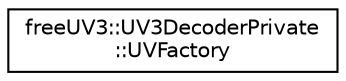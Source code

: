 digraph "Graphical Class Hierarchy"
{
  edge [fontname="Helvetica",fontsize="10",labelfontname="Helvetica",labelfontsize="10"];
  node [fontname="Helvetica",fontsize="10",shape=record];
  rankdir="LR";
  Node0 [label="freeUV3::UV3DecoderPrivate\l::UVFactory",height=0.2,width=0.4,color="black", fillcolor="white", style="filled",URL="$classfree_u_v3_1_1_u_v3_decoder_private_1_1_u_v_factory.html"];
}
